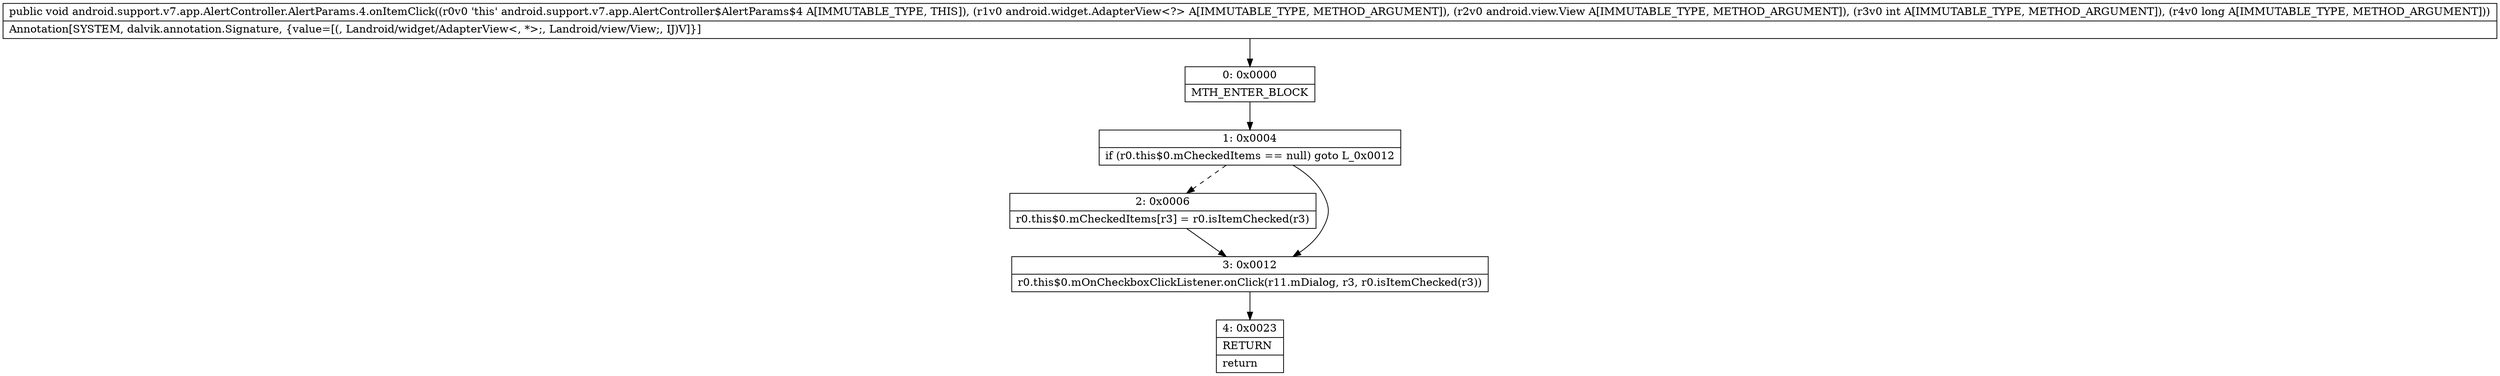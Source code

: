 digraph "CFG forandroid.support.v7.app.AlertController.AlertParams.4.onItemClick(Landroid\/widget\/AdapterView;Landroid\/view\/View;IJ)V" {
Node_0 [shape=record,label="{0\:\ 0x0000|MTH_ENTER_BLOCK\l}"];
Node_1 [shape=record,label="{1\:\ 0x0004|if (r0.this$0.mCheckedItems == null) goto L_0x0012\l}"];
Node_2 [shape=record,label="{2\:\ 0x0006|r0.this$0.mCheckedItems[r3] = r0.isItemChecked(r3)\l}"];
Node_3 [shape=record,label="{3\:\ 0x0012|r0.this$0.mOnCheckboxClickListener.onClick(r11.mDialog, r3, r0.isItemChecked(r3))\l}"];
Node_4 [shape=record,label="{4\:\ 0x0023|RETURN\l|return\l}"];
MethodNode[shape=record,label="{public void android.support.v7.app.AlertController.AlertParams.4.onItemClick((r0v0 'this' android.support.v7.app.AlertController$AlertParams$4 A[IMMUTABLE_TYPE, THIS]), (r1v0 android.widget.AdapterView\<?\> A[IMMUTABLE_TYPE, METHOD_ARGUMENT]), (r2v0 android.view.View A[IMMUTABLE_TYPE, METHOD_ARGUMENT]), (r3v0 int A[IMMUTABLE_TYPE, METHOD_ARGUMENT]), (r4v0 long A[IMMUTABLE_TYPE, METHOD_ARGUMENT]))  | Annotation[SYSTEM, dalvik.annotation.Signature, \{value=[(, Landroid\/widget\/AdapterView\<, *\>;, Landroid\/view\/View;, IJ)V]\}]\l}"];
MethodNode -> Node_0;
Node_0 -> Node_1;
Node_1 -> Node_2[style=dashed];
Node_1 -> Node_3;
Node_2 -> Node_3;
Node_3 -> Node_4;
}

